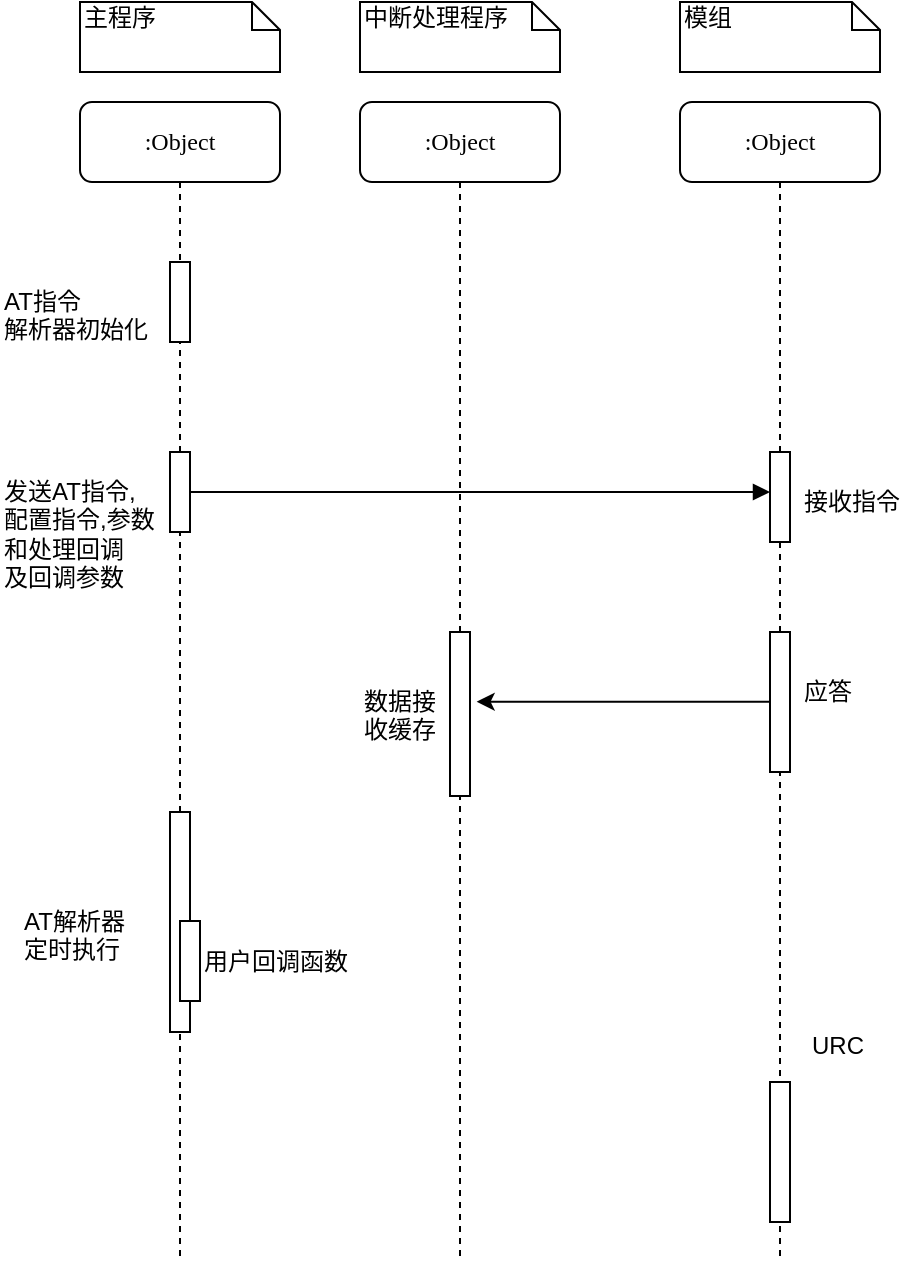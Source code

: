 <mxfile version="12.2.2" type="device" pages="2"><diagram name="Page-1" id="13e1069c-82ec-6db2-03f1-153e76fe0fe0"><mxGraphModel dx="1188" dy="681" grid="1" gridSize="10" guides="1" tooltips="1" connect="1" arrows="1" fold="1" page="1" pageScale="1" pageWidth="1100" pageHeight="850" background="#ffffff" math="0" shadow="0"><root><mxCell id="0"/><mxCell id="1" parent="0"/><mxCell id="7baba1c4bc27f4b0-2" value=":Object" style="shape=umlLifeline;perimeter=lifelinePerimeter;whiteSpace=wrap;html=1;container=1;collapsible=0;recursiveResize=0;outlineConnect=0;rounded=1;shadow=0;comic=0;labelBackgroundColor=none;strokeWidth=1;fontFamily=Verdana;fontSize=12;align=center;" parent="1" vertex="1"><mxGeometry x="240" y="80" width="100" height="580" as="geometry"/></mxCell><mxCell id="7baba1c4bc27f4b0-13" value="" style="html=1;points=[];perimeter=orthogonalPerimeter;rounded=0;shadow=0;comic=0;labelBackgroundColor=none;strokeWidth=1;fontFamily=Verdana;fontSize=12;align=center;" parent="7baba1c4bc27f4b0-2" vertex="1"><mxGeometry x="45" y="265" width="10" height="82" as="geometry"/></mxCell><mxCell id="7baba1c4bc27f4b0-3" value=":Object" style="shape=umlLifeline;perimeter=lifelinePerimeter;whiteSpace=wrap;html=1;container=1;collapsible=0;recursiveResize=0;outlineConnect=0;rounded=1;shadow=0;comic=0;labelBackgroundColor=none;strokeWidth=1;fontFamily=Verdana;fontSize=12;align=center;" parent="1" vertex="1"><mxGeometry x="400" y="80" width="100" height="580" as="geometry"/></mxCell><mxCell id="7baba1c4bc27f4b0-10" value="" style="html=1;points=[];perimeter=orthogonalPerimeter;rounded=0;shadow=0;comic=0;labelBackgroundColor=none;strokeWidth=1;fontFamily=Verdana;fontSize=12;align=center;" parent="7baba1c4bc27f4b0-3" vertex="1"><mxGeometry x="45" y="265" width="10" height="70" as="geometry"/></mxCell><mxCell id="5OEVKgwT-RUCcSPf5l_3-1" value="" style="html=1;points=[];perimeter=orthogonalPerimeter;rounded=0;shadow=0;comic=0;labelBackgroundColor=none;strokeWidth=1;fontFamily=Verdana;fontSize=12;align=center;" parent="7baba1c4bc27f4b0-3" vertex="1"><mxGeometry x="45" y="175" width="10" height="45" as="geometry"/></mxCell><mxCell id="5OEVKgwT-RUCcSPf5l_3-23" value="" style="html=1;points=[];perimeter=orthogonalPerimeter;rounded=0;shadow=0;comic=0;labelBackgroundColor=none;strokeWidth=1;fontFamily=Verdana;fontSize=12;align=center;" parent="7baba1c4bc27f4b0-3" vertex="1"><mxGeometry x="45" y="490" width="10" height="70" as="geometry"/></mxCell><mxCell id="7baba1c4bc27f4b0-8" value=":Object" style="shape=umlLifeline;perimeter=lifelinePerimeter;whiteSpace=wrap;html=1;container=1;collapsible=0;recursiveResize=0;outlineConnect=0;rounded=1;shadow=0;comic=0;labelBackgroundColor=none;strokeWidth=1;fontFamily=Verdana;fontSize=12;align=center;" parent="1" vertex="1"><mxGeometry x="100" y="80" width="100" height="580" as="geometry"/></mxCell><mxCell id="7baba1c4bc27f4b0-9" value="" style="html=1;points=[];perimeter=orthogonalPerimeter;rounded=0;shadow=0;comic=0;labelBackgroundColor=none;strokeWidth=1;fontFamily=Verdana;fontSize=12;align=center;" parent="7baba1c4bc27f4b0-8" vertex="1"><mxGeometry x="45" y="175" width="10" height="40" as="geometry"/></mxCell><mxCell id="5OEVKgwT-RUCcSPf5l_3-12" value="" style="html=1;points=[];perimeter=orthogonalPerimeter;rounded=0;shadow=0;comic=0;labelBackgroundColor=none;strokeWidth=1;fontFamily=Verdana;fontSize=12;align=center;" parent="7baba1c4bc27f4b0-8" vertex="1"><mxGeometry x="45" y="355" width="10" height="110" as="geometry"/></mxCell><mxCell id="5OEVKgwT-RUCcSPf5l_3-15" value="" style="html=1;points=[];perimeter=orthogonalPerimeter;rounded=0;shadow=0;comic=0;labelBackgroundColor=none;strokeWidth=1;fontFamily=Verdana;fontSize=12;align=center;" parent="7baba1c4bc27f4b0-8" vertex="1"><mxGeometry x="50" y="409.5" width="10" height="40" as="geometry"/></mxCell><mxCell id="5OEVKgwT-RUCcSPf5l_3-19" value="" style="html=1;points=[];perimeter=orthogonalPerimeter;rounded=0;shadow=0;comic=0;labelBackgroundColor=none;strokeWidth=1;fontFamily=Verdana;fontSize=12;align=center;" parent="7baba1c4bc27f4b0-8" vertex="1"><mxGeometry x="45" y="80" width="10" height="40" as="geometry"/></mxCell><mxCell id="7baba1c4bc27f4b0-11" value="" style="html=1;verticalAlign=bottom;endArrow=block;labelBackgroundColor=none;fontFamily=Verdana;fontSize=12;edgeStyle=elbowEdgeStyle;elbow=vertical;" parent="1" source="7baba1c4bc27f4b0-9" target="5OEVKgwT-RUCcSPf5l_3-1" edge="1"><mxGeometry y="-200" relative="1" as="geometry"><mxPoint x="220" y="295" as="sourcePoint"/><mxPoint x="285" y="275" as="targetPoint"/><mxPoint x="-200" y="-200" as="offset"/></mxGeometry></mxCell><mxCell id="7baba1c4bc27f4b0-40" value="主程序" style="shape=note;whiteSpace=wrap;html=1;size=14;verticalAlign=top;align=left;spacingTop=-6;rounded=0;shadow=0;comic=0;labelBackgroundColor=none;strokeWidth=1;fontFamily=Verdana;fontSize=12" parent="1" vertex="1"><mxGeometry x="100" y="30" width="100" height="35" as="geometry"/></mxCell><mxCell id="7baba1c4bc27f4b0-41" value="中断处理程序" style="shape=note;whiteSpace=wrap;html=1;size=14;verticalAlign=top;align=left;spacingTop=-6;rounded=0;shadow=0;comic=0;labelBackgroundColor=none;strokeWidth=1;fontFamily=Verdana;fontSize=12" parent="1" vertex="1"><mxGeometry x="240" y="30" width="100" height="35" as="geometry"/></mxCell><mxCell id="7baba1c4bc27f4b0-42" value="模组" style="shape=note;whiteSpace=wrap;html=1;size=14;verticalAlign=top;align=left;spacingTop=-6;rounded=0;shadow=0;comic=0;labelBackgroundColor=none;strokeWidth=1;fontFamily=Verdana;fontSize=12" parent="1" vertex="1"><mxGeometry x="400" y="30" width="100" height="35" as="geometry"/></mxCell><mxCell id="5OEVKgwT-RUCcSPf5l_3-2" value="接收指令" style="text;html=1;resizable=0;points=[];autosize=1;align=left;verticalAlign=top;spacingTop=-4;" parent="1" vertex="1"><mxGeometry x="460" y="270" width="60" height="20" as="geometry"/></mxCell><mxCell id="5OEVKgwT-RUCcSPf5l_3-5" value="应答" style="text;html=1;resizable=0;points=[];autosize=1;align=left;verticalAlign=top;spacingTop=-4;" parent="1" vertex="1"><mxGeometry x="460" y="365" width="40" height="20" as="geometry"/></mxCell><mxCell id="5OEVKgwT-RUCcSPf5l_3-7" value="发送AT指令,&lt;br&gt;配置指令,参数&lt;br&gt;和处理回调&lt;br&gt;及回调参数&lt;br&gt;" style="text;html=1;resizable=0;points=[];autosize=1;align=left;verticalAlign=top;spacingTop=-4;" parent="1" vertex="1"><mxGeometry x="60" y="265" width="90" height="60" as="geometry"/></mxCell><mxCell id="5OEVKgwT-RUCcSPf5l_3-8" style="edgeStyle=orthogonalEdgeStyle;rounded=0;orthogonalLoop=1;jettySize=auto;html=1;entryX=1.333;entryY=0.425;entryDx=0;entryDy=0;entryPerimeter=0;" parent="1" source="7baba1c4bc27f4b0-10" target="7baba1c4bc27f4b0-13" edge="1"><mxGeometry relative="1" as="geometry"><Array as="points"><mxPoint x="370" y="380"/></Array></mxGeometry></mxCell><mxCell id="5OEVKgwT-RUCcSPf5l_3-11" value="数据接&lt;br&gt;收缓存" style="text;html=1;resizable=0;points=[];autosize=1;align=left;verticalAlign=top;spacingTop=-4;" parent="1" vertex="1"><mxGeometry x="240" y="370" width="50" height="30" as="geometry"/></mxCell><mxCell id="5OEVKgwT-RUCcSPf5l_3-13" value="AT解析器&lt;br&gt;定时执行" style="text;html=1;resizable=0;points=[];autosize=1;align=left;verticalAlign=top;spacingTop=-4;" parent="1" vertex="1"><mxGeometry x="70" y="480" width="70" height="30" as="geometry"/></mxCell><mxCell id="5OEVKgwT-RUCcSPf5l_3-18" value="用户回调函数" style="text;html=1;resizable=0;points=[];autosize=1;align=left;verticalAlign=top;spacingTop=-4;" parent="1" vertex="1"><mxGeometry x="160" y="500" width="90" height="20" as="geometry"/></mxCell><mxCell id="5OEVKgwT-RUCcSPf5l_3-20" value="AT指令&lt;br&gt;解析器初始化" style="text;html=1;resizable=0;points=[];autosize=1;align=left;verticalAlign=top;spacingTop=-4;" parent="1" vertex="1"><mxGeometry x="60" y="170" width="90" height="30" as="geometry"/></mxCell><mxCell id="5OEVKgwT-RUCcSPf5l_3-24" value="URC" style="text;html=1;resizable=0;points=[];autosize=1;align=left;verticalAlign=top;spacingTop=-4;" parent="1" vertex="1"><mxGeometry x="464" y="542" width="40" height="20" as="geometry"/></mxCell></root></mxGraphModel></diagram><diagram id="OuOYOM0vg4GFZ93Sb2Kx" name="第 2 页"><mxGraphModel dx="842" dy="483" grid="1" gridSize="10" guides="1" tooltips="1" connect="1" arrows="1" fold="1" page="1" pageScale="1" pageWidth="3300" pageHeight="4681" math="0" shadow="0"><root><mxCell id="PsuaNbR5bKhBgMXzt_yq-0"/><mxCell id="PsuaNbR5bKhBgMXzt_yq-1" parent="PsuaNbR5bKhBgMXzt_yq-0"/><mxCell id="PsuaNbR5bKhBgMXzt_yq-11" style="edgeStyle=orthogonalEdgeStyle;rounded=0;orthogonalLoop=1;jettySize=auto;html=1;" edge="1" parent="PsuaNbR5bKhBgMXzt_yq-1" source="PsuaNbR5bKhBgMXzt_yq-2" target="PsuaNbR5bKhBgMXzt_yq-10"><mxGeometry relative="1" as="geometry"/></mxCell><mxCell id="PsuaNbR5bKhBgMXzt_yq-2" value="初始化解析器" style="rounded=1;whiteSpace=wrap;html=1;absoluteArcSize=1;arcSize=14;strokeWidth=2;" vertex="1" parent="PsuaNbR5bKhBgMXzt_yq-1"><mxGeometry x="220" y="90" width="100" height="50" as="geometry"/></mxCell><mxCell id="PsuaNbR5bKhBgMXzt_yq-9" value="" style="edgeStyle=orthogonalEdgeStyle;rounded=0;orthogonalLoop=1;jettySize=auto;html=1;" edge="1" parent="PsuaNbR5bKhBgMXzt_yq-1" source="PsuaNbR5bKhBgMXzt_yq-7"><mxGeometry relative="1" as="geometry"><mxPoint x="260" y="210" as="targetPoint"/></mxGeometry></mxCell><mxCell id="PsuaNbR5bKhBgMXzt_yq-7" value="注册AT指令到列表" style="rounded=0;whiteSpace=wrap;html=1;" vertex="1" parent="PsuaNbR5bKhBgMXzt_yq-1"><mxGeometry x="50" y="180" width="120" height="60" as="geometry"/></mxCell><mxCell id="PsuaNbR5bKhBgMXzt_yq-12" style="edgeStyle=orthogonalEdgeStyle;rounded=0;orthogonalLoop=1;jettySize=auto;html=1;" edge="1" parent="PsuaNbR5bKhBgMXzt_yq-1" source="PsuaNbR5bKhBgMXzt_yq-10"><mxGeometry relative="1" as="geometry"><mxPoint x="280" y="210" as="targetPoint"/><Array as="points"><mxPoint x="390" y="310"/><mxPoint x="390" y="210"/></Array></mxGeometry></mxCell><mxCell id="PsuaNbR5bKhBgMXzt_yq-14" value="是" style="text;html=1;resizable=0;points=[];align=center;verticalAlign=middle;labelBackgroundColor=#ffffff;" vertex="1" connectable="0" parent="PsuaNbR5bKhBgMXzt_yq-12"><mxGeometry x="-0.723" y="-1" relative="1" as="geometry"><mxPoint x="-15" y="-1" as="offset"/></mxGeometry></mxCell><mxCell id="PsuaNbR5bKhBgMXzt_yq-20" value="" style="edgeStyle=orthogonalEdgeStyle;rounded=0;orthogonalLoop=1;jettySize=auto;html=1;" edge="1" parent="PsuaNbR5bKhBgMXzt_yq-1" source="PsuaNbR5bKhBgMXzt_yq-10" target="PsuaNbR5bKhBgMXzt_yq-19"><mxGeometry relative="1" as="geometry"/></mxCell><mxCell id="PsuaNbR5bKhBgMXzt_yq-10" value="列表是否为空" style="strokeWidth=2;html=1;shape=mxgraph.flowchart.decision;whiteSpace=wrap;" vertex="1" parent="PsuaNbR5bKhBgMXzt_yq-1"><mxGeometry x="190" y="260" width="160" height="100" as="geometry"/></mxCell><mxCell id="PsuaNbR5bKhBgMXzt_yq-21" style="edgeStyle=orthogonalEdgeStyle;rounded=0;orthogonalLoop=1;jettySize=auto;html=1;" edge="1" parent="PsuaNbR5bKhBgMXzt_yq-1" source="PsuaNbR5bKhBgMXzt_yq-19"><mxGeometry relative="1" as="geometry"><mxPoint x="280" y="380" as="targetPoint"/><Array as="points"><mxPoint x="390" y="450"/><mxPoint x="390" y="380"/></Array></mxGeometry></mxCell><mxCell id="PsuaNbR5bKhBgMXzt_yq-22" value="否" style="text;html=1;resizable=0;points=[];align=center;verticalAlign=middle;labelBackgroundColor=#ffffff;" vertex="1" connectable="0" parent="PsuaNbR5bKhBgMXzt_yq-21"><mxGeometry x="-0.754" y="1" relative="1" as="geometry"><mxPoint as="offset"/></mxGeometry></mxCell><mxCell id="PsuaNbR5bKhBgMXzt_yq-23" style="edgeStyle=orthogonalEdgeStyle;rounded=0;orthogonalLoop=1;jettySize=auto;html=1;entryX=0.5;entryY=0;entryDx=0;entryDy=0;" edge="1" parent="PsuaNbR5bKhBgMXzt_yq-1" source="PsuaNbR5bKhBgMXzt_yq-19" target="PsuaNbR5bKhBgMXzt_yq-18"><mxGeometry relative="1" as="geometry"/></mxCell><mxCell id="PsuaNbR5bKhBgMXzt_yq-19" value="当前指令是否处理完成" style="strokeWidth=2;html=1;shape=mxgraph.flowchart.decision;whiteSpace=wrap;" vertex="1" parent="PsuaNbR5bKhBgMXzt_yq-1"><mxGeometry x="190" y="400" width="160" height="100" as="geometry"/></mxCell><mxCell id="PsuaNbR5bKhBgMXzt_yq-18" value="发送AT命令" style="rounded=0;whiteSpace=wrap;html=1;" vertex="1" parent="PsuaNbR5bKhBgMXzt_yq-1"><mxGeometry x="210" y="540" width="120" height="60" as="geometry"/></mxCell><mxCell id="PsuaNbR5bKhBgMXzt_yq-28" style="edgeStyle=orthogonalEdgeStyle;rounded=0;orthogonalLoop=1;jettySize=auto;html=1;entryX=0.5;entryY=0;entryDx=0;entryDy=0;entryPerimeter=0;" edge="1" parent="PsuaNbR5bKhBgMXzt_yq-1" source="PsuaNbR5bKhBgMXzt_yq-26" target="PsuaNbR5bKhBgMXzt_yq-27"><mxGeometry relative="1" as="geometry"/></mxCell><mxCell id="PsuaNbR5bKhBgMXzt_yq-26" value="接收数据" style="rounded=0;whiteSpace=wrap;html=1;" vertex="1" parent="PsuaNbR5bKhBgMXzt_yq-1"><mxGeometry x="520" y="100" width="120" height="60" as="geometry"/></mxCell><mxCell id="PsuaNbR5bKhBgMXzt_yq-29" style="edgeStyle=orthogonalEdgeStyle;rounded=0;orthogonalLoop=1;jettySize=auto;html=1;" edge="1" parent="PsuaNbR5bKhBgMXzt_yq-1" source="PsuaNbR5bKhBgMXzt_yq-27" target="PsuaNbR5bKhBgMXzt_yq-30"><mxGeometry relative="1" as="geometry"><mxPoint x="690" y="250" as="targetPoint"/><Array as="points"><mxPoint x="680" y="250"/><mxPoint x="680" y="250"/></Array></mxGeometry></mxCell><mxCell id="PsuaNbR5bKhBgMXzt_yq-31" value="是" style="text;html=1;resizable=0;points=[];align=center;verticalAlign=middle;labelBackgroundColor=#ffffff;" vertex="1" connectable="0" parent="PsuaNbR5bKhBgMXzt_yq-29"><mxGeometry x="-0.002" y="5" relative="1" as="geometry"><mxPoint x="-5" y="4" as="offset"/></mxGeometry></mxCell><mxCell id="PsuaNbR5bKhBgMXzt_yq-35" value="" style="edgeStyle=orthogonalEdgeStyle;rounded=0;orthogonalLoop=1;jettySize=auto;html=1;" edge="1" parent="PsuaNbR5bKhBgMXzt_yq-1" source="PsuaNbR5bKhBgMXzt_yq-27" target="PsuaNbR5bKhBgMXzt_yq-34"><mxGeometry relative="1" as="geometry"/></mxCell><mxCell id="PsuaNbR5bKhBgMXzt_yq-27" value="是否包含URC头" style="strokeWidth=2;html=1;shape=mxgraph.flowchart.decision;whiteSpace=wrap;" vertex="1" parent="PsuaNbR5bKhBgMXzt_yq-1"><mxGeometry x="500" y="200" width="160" height="100" as="geometry"/></mxCell><mxCell id="PsuaNbR5bKhBgMXzt_yq-36" style="edgeStyle=orthogonalEdgeStyle;rounded=0;orthogonalLoop=1;jettySize=auto;html=1;" edge="1" parent="PsuaNbR5bKhBgMXzt_yq-1" source="PsuaNbR5bKhBgMXzt_yq-34"><mxGeometry relative="1" as="geometry"><mxPoint x="590" y="350" as="targetPoint"/><Array as="points"><mxPoint x="700" y="430"/><mxPoint x="700" y="350"/></Array></mxGeometry></mxCell><mxCell id="PsuaNbR5bKhBgMXzt_yq-38" value="" style="edgeStyle=orthogonalEdgeStyle;rounded=0;orthogonalLoop=1;jettySize=auto;html=1;" edge="1" parent="PsuaNbR5bKhBgMXzt_yq-1" source="PsuaNbR5bKhBgMXzt_yq-34" target="PsuaNbR5bKhBgMXzt_yq-37"><mxGeometry relative="1" as="geometry"/></mxCell><mxCell id="PsuaNbR5bKhBgMXzt_yq-34" value="包含执行失败后缀" style="strokeWidth=2;html=1;shape=mxgraph.flowchart.decision;whiteSpace=wrap;" vertex="1" parent="PsuaNbR5bKhBgMXzt_yq-1"><mxGeometry x="500" y="380" width="160" height="100" as="geometry"/></mxCell><mxCell id="PsuaNbR5bKhBgMXzt_yq-41" value="" style="edgeStyle=orthogonalEdgeStyle;rounded=0;orthogonalLoop=1;jettySize=auto;html=1;" edge="1" parent="PsuaNbR5bKhBgMXzt_yq-1" source="PsuaNbR5bKhBgMXzt_yq-37" target="PsuaNbR5bKhBgMXzt_yq-40"><mxGeometry relative="1" as="geometry"/></mxCell><mxCell id="PsuaNbR5bKhBgMXzt_yq-37" value="包含AT命令前缀" style="strokeWidth=2;html=1;shape=mxgraph.flowchart.decision;whiteSpace=wrap;" vertex="1" parent="PsuaNbR5bKhBgMXzt_yq-1"><mxGeometry x="500" y="560" width="160" height="100" as="geometry"/></mxCell><mxCell id="PsuaNbR5bKhBgMXzt_yq-43" style="edgeStyle=orthogonalEdgeStyle;rounded=0;orthogonalLoop=1;jettySize=auto;html=1;" edge="1" parent="PsuaNbR5bKhBgMXzt_yq-1" source="PsuaNbR5bKhBgMXzt_yq-40" target="PsuaNbR5bKhBgMXzt_yq-42"><mxGeometry relative="1" as="geometry"/></mxCell><mxCell id="PsuaNbR5bKhBgMXzt_yq-40" value="包含执行成功前缀" style="strokeWidth=2;html=1;shape=mxgraph.flowchart.decision;whiteSpace=wrap;" vertex="1" parent="PsuaNbR5bKhBgMXzt_yq-1"><mxGeometry x="500" y="740" width="160" height="100" as="geometry"/></mxCell><mxCell id="PsuaNbR5bKhBgMXzt_yq-30" value="URC处理" style="rounded=0;whiteSpace=wrap;html=1;" vertex="1" parent="PsuaNbR5bKhBgMXzt_yq-1"><mxGeometry x="700" y="225" width="120" height="50" as="geometry"/></mxCell><mxCell id="PsuaNbR5bKhBgMXzt_yq-42" value="执行回调函数" style="rounded=0;whiteSpace=wrap;html=1;" vertex="1" parent="PsuaNbR5bKhBgMXzt_yq-1"><mxGeometry x="520" y="900" width="120" height="60" as="geometry"/></mxCell></root></mxGraphModel></diagram></mxfile>